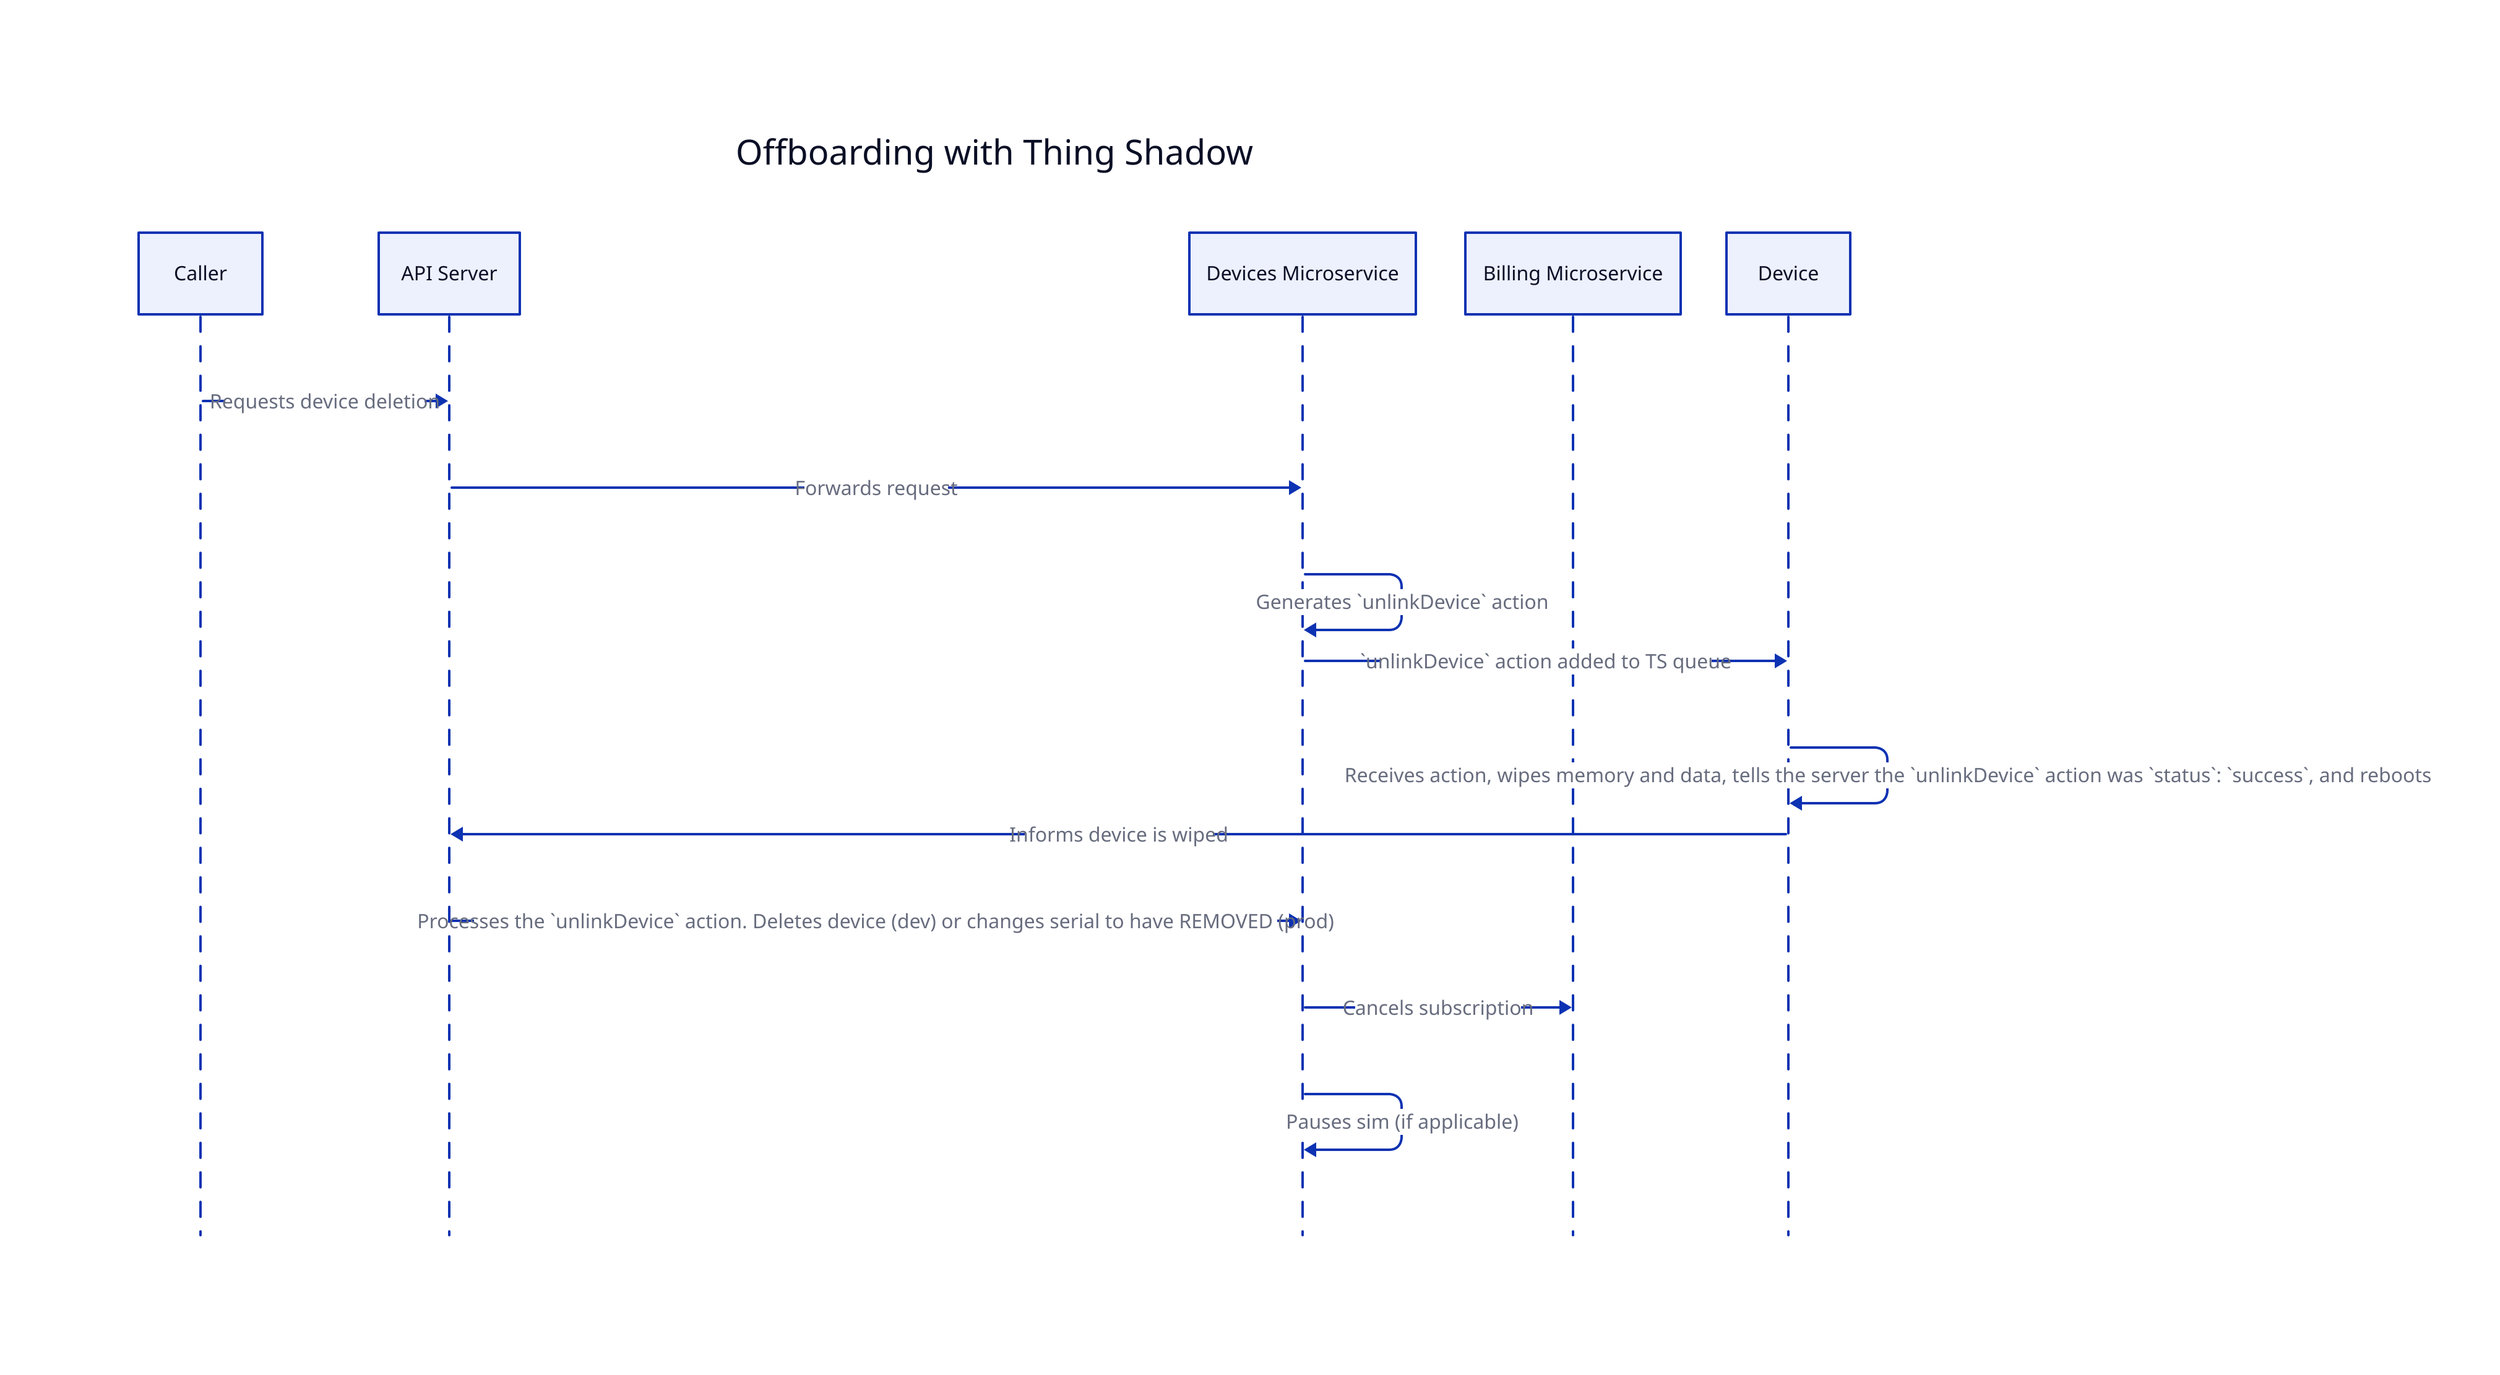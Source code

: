 Offboarding with Thing Shadow: {
  shape: sequence_diagram
  call: Caller; api: API Server; dev-micro: Devices Microservice; billing-micro: Billing Microservice; device: Device;

  call -> api: Requests device deletion
  api -> dev-micro: Forwards request
  dev-micro -> dev-micro: Generates `unlinkDevice` action
  dev-micro -> device: `unlinkDevice` action added to TS queue
  device -> device: Receives action, wipes memory and data, tells the server the `unlinkDevice` action was `status`\: `success`, and reboots
  device -> api: Informs device is wiped
  api -> dev-micro: Processes the `unlinkDevice` action. Deletes device (dev) or changes serial to have REMOVED (prod)
  dev-micro -> billing-micro: Cancels subscription
  dev-micro -> dev-micro: Pauses sim (if applicable)
}